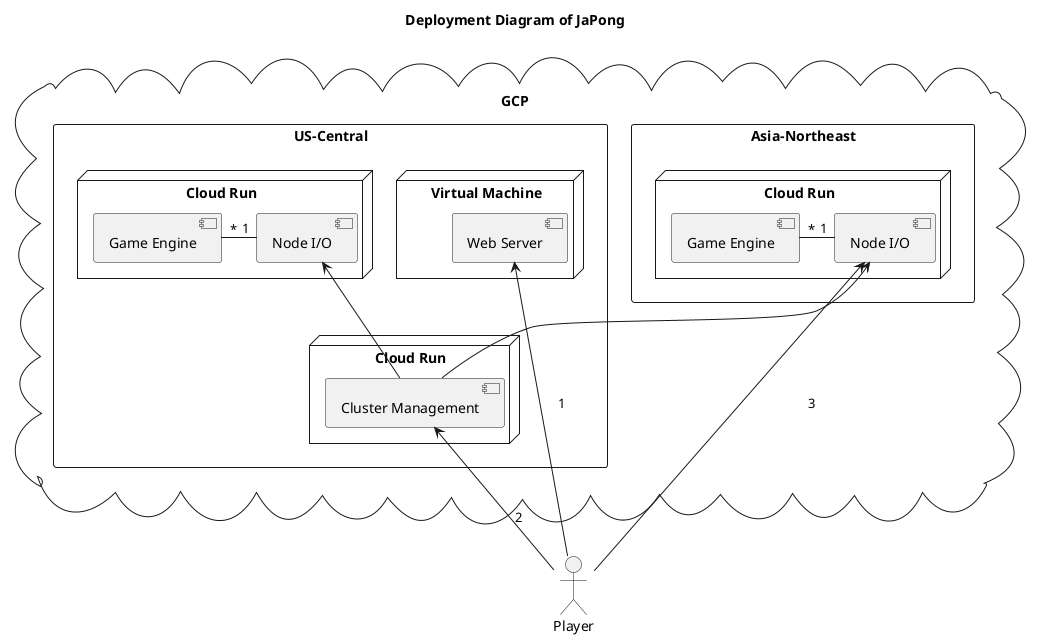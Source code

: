 @startuml
title "Deployment Diagram of JaPong"

actor Player
cloud "GCP" {
  rectangle "Asia-Northeast" {
    node "Cloud Run" as RunAN {
      component "Node I/O" as NodeIOAN
      component "Game Engine" as GameEngineAN
    }
  }
  rectangle "US-Central" {
    node "Cloud Run" as ClusterManagementNode {
      component "Cluster Management" as ClusterManagement
    }
    node "Cloud Run" as RunUC {
      component "Node I/O" as NodeIOUC
      component "Game Engine" as GameEngineUC
    }
    node "Virtual Machine" {
      component "Web Server" as WebServer
    }
  }
}

WebServer <-- Player: 1
ClusterManagement <-- Player: 2
NodeIOAN <-- Player: 3
GameEngineAN "*" - "1" NodeIOAN
GameEngineUC "*" - "1" NodeIOUC
NodeIOAN <-- ClusterManagement
NodeIOUC <-- ClusterManagement
@enduml